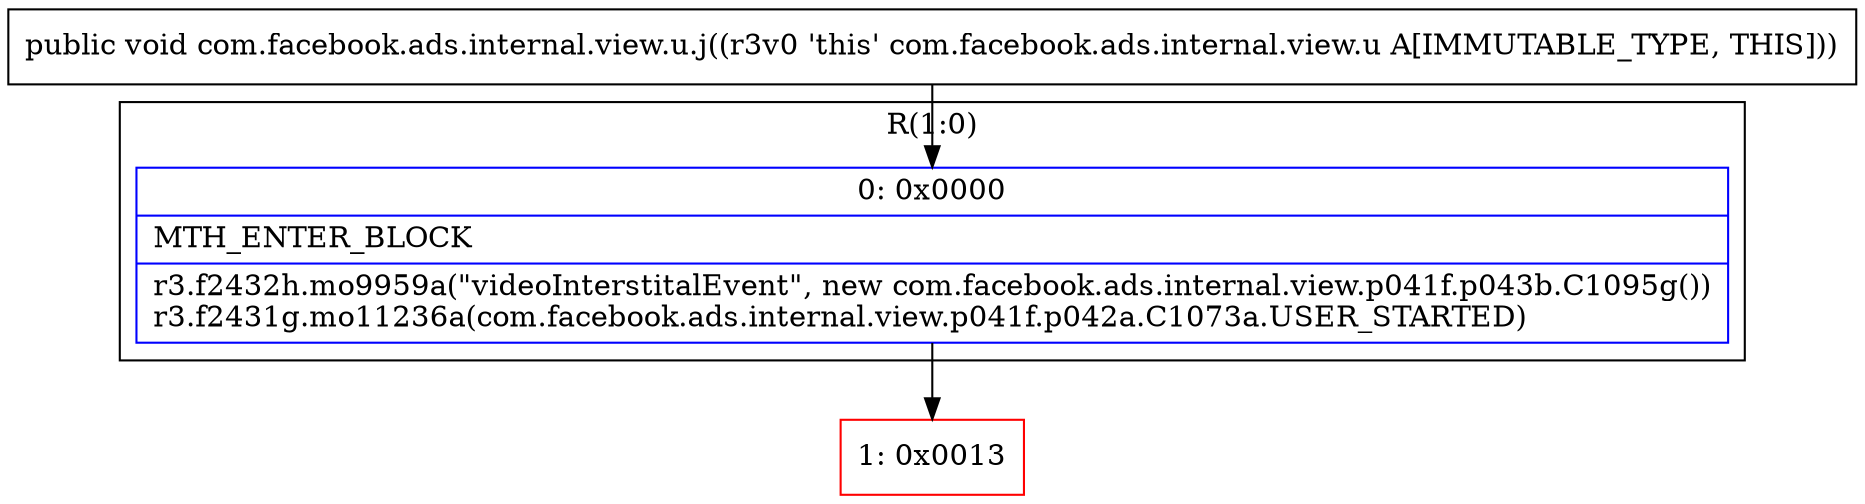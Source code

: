 digraph "CFG forcom.facebook.ads.internal.view.u.j()V" {
subgraph cluster_Region_1209392828 {
label = "R(1:0)";
node [shape=record,color=blue];
Node_0 [shape=record,label="{0\:\ 0x0000|MTH_ENTER_BLOCK\l|r3.f2432h.mo9959a(\"videoInterstitalEvent\", new com.facebook.ads.internal.view.p041f.p043b.C1095g())\lr3.f2431g.mo11236a(com.facebook.ads.internal.view.p041f.p042a.C1073a.USER_STARTED)\l}"];
}
Node_1 [shape=record,color=red,label="{1\:\ 0x0013}"];
MethodNode[shape=record,label="{public void com.facebook.ads.internal.view.u.j((r3v0 'this' com.facebook.ads.internal.view.u A[IMMUTABLE_TYPE, THIS])) }"];
MethodNode -> Node_0;
Node_0 -> Node_1;
}

